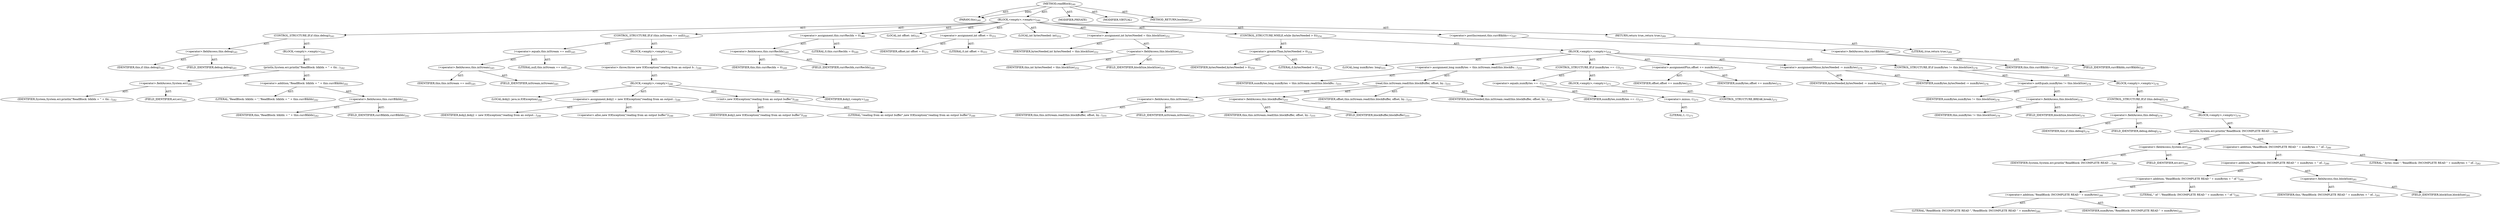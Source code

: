 digraph "readBlock" {  
"111669149709" [label = <(METHOD,readBlock)<SUB>240</SUB>> ]
"115964116999" [label = <(PARAM,this)<SUB>240</SUB>> ]
"25769803803" [label = <(BLOCK,&lt;empty&gt;,&lt;empty&gt;)<SUB>240</SUB>> ]
"47244640268" [label = <(CONTROL_STRUCTURE,IF,if (this.debug))<SUB>241</SUB>> ]
"30064771179" [label = <(&lt;operator&gt;.fieldAccess,this.debug)<SUB>241</SUB>> ]
"68719476775" [label = <(IDENTIFIER,this,if (this.debug))<SUB>241</SUB>> ]
"55834574894" [label = <(FIELD_IDENTIFIER,debug,debug)<SUB>241</SUB>> ]
"25769803804" [label = <(BLOCK,&lt;empty&gt;,&lt;empty&gt;)<SUB>241</SUB>> ]
"30064771180" [label = <(println,System.err.println(&quot;ReadBlock: blkIdx = &quot; + thi...)<SUB>242</SUB>> ]
"30064771181" [label = <(&lt;operator&gt;.fieldAccess,System.err)<SUB>242</SUB>> ]
"68719476888" [label = <(IDENTIFIER,System,System.err.println(&quot;ReadBlock: blkIdx = &quot; + thi...)<SUB>242</SUB>> ]
"55834574895" [label = <(FIELD_IDENTIFIER,err,err)<SUB>242</SUB>> ]
"30064771182" [label = <(&lt;operator&gt;.addition,&quot;ReadBlock: blkIdx = &quot; + this.currBlkIdx)<SUB>242</SUB>> ]
"90194313237" [label = <(LITERAL,&quot;ReadBlock: blkIdx = &quot;,&quot;ReadBlock: blkIdx = &quot; + this.currBlkIdx)<SUB>242</SUB>> ]
"30064771183" [label = <(&lt;operator&gt;.fieldAccess,this.currBlkIdx)<SUB>242</SUB>> ]
"68719476776" [label = <(IDENTIFIER,this,&quot;ReadBlock: blkIdx = &quot; + this.currBlkIdx)<SUB>242</SUB>> ]
"55834574896" [label = <(FIELD_IDENTIFIER,currBlkIdx,currBlkIdx)<SUB>242</SUB>> ]
"47244640269" [label = <(CONTROL_STRUCTURE,IF,if (this.inStream == null))<SUB>245</SUB>> ]
"30064771184" [label = <(&lt;operator&gt;.equals,this.inStream == null)<SUB>245</SUB>> ]
"30064771185" [label = <(&lt;operator&gt;.fieldAccess,this.inStream)<SUB>245</SUB>> ]
"68719476777" [label = <(IDENTIFIER,this,this.inStream == null)<SUB>245</SUB>> ]
"55834574897" [label = <(FIELD_IDENTIFIER,inStream,inStream)<SUB>245</SUB>> ]
"90194313238" [label = <(LITERAL,null,this.inStream == null)<SUB>245</SUB>> ]
"25769803805" [label = <(BLOCK,&lt;empty&gt;,&lt;empty&gt;)<SUB>245</SUB>> ]
"30064771186" [label = <(&lt;operator&gt;.throw,throw new IOException(&quot;reading from an output b...)<SUB>246</SUB>> ]
"25769803806" [label = <(BLOCK,&lt;empty&gt;,&lt;empty&gt;)<SUB>246</SUB>> ]
"94489280517" [label = <(LOCAL,$obj2: java.io.IOException)<SUB>246</SUB>> ]
"30064771187" [label = <(&lt;operator&gt;.assignment,$obj2 = new IOException(&quot;reading from an output...)<SUB>246</SUB>> ]
"68719476889" [label = <(IDENTIFIER,$obj2,$obj2 = new IOException(&quot;reading from an output...)<SUB>246</SUB>> ]
"30064771188" [label = <(&lt;operator&gt;.alloc,new IOException(&quot;reading from an output buffer&quot;))<SUB>246</SUB>> ]
"30064771189" [label = <(&lt;init&gt;,new IOException(&quot;reading from an output buffer&quot;))<SUB>246</SUB>> ]
"68719476890" [label = <(IDENTIFIER,$obj2,new IOException(&quot;reading from an output buffer&quot;))<SUB>246</SUB>> ]
"90194313239" [label = <(LITERAL,&quot;reading from an output buffer&quot;,new IOException(&quot;reading from an output buffer&quot;))<SUB>246</SUB>> ]
"68719476891" [label = <(IDENTIFIER,$obj2,&lt;empty&gt;)<SUB>246</SUB>> ]
"30064771190" [label = <(&lt;operator&gt;.assignment,this.currRecIdx = 0)<SUB>249</SUB>> ]
"30064771191" [label = <(&lt;operator&gt;.fieldAccess,this.currRecIdx)<SUB>249</SUB>> ]
"68719476778" [label = <(IDENTIFIER,this,this.currRecIdx = 0)<SUB>249</SUB>> ]
"55834574898" [label = <(FIELD_IDENTIFIER,currRecIdx,currRecIdx)<SUB>249</SUB>> ]
"90194313240" [label = <(LITERAL,0,this.currRecIdx = 0)<SUB>249</SUB>> ]
"94489280518" [label = <(LOCAL,int offset: int)<SUB>251</SUB>> ]
"30064771192" [label = <(&lt;operator&gt;.assignment,int offset = 0)<SUB>251</SUB>> ]
"68719476892" [label = <(IDENTIFIER,offset,int offset = 0)<SUB>251</SUB>> ]
"90194313241" [label = <(LITERAL,0,int offset = 0)<SUB>251</SUB>> ]
"94489280519" [label = <(LOCAL,int bytesNeeded: int)<SUB>252</SUB>> ]
"30064771193" [label = <(&lt;operator&gt;.assignment,int bytesNeeded = this.blockSize)<SUB>252</SUB>> ]
"68719476893" [label = <(IDENTIFIER,bytesNeeded,int bytesNeeded = this.blockSize)<SUB>252</SUB>> ]
"30064771194" [label = <(&lt;operator&gt;.fieldAccess,this.blockSize)<SUB>252</SUB>> ]
"68719476779" [label = <(IDENTIFIER,this,int bytesNeeded = this.blockSize)<SUB>252</SUB>> ]
"55834574899" [label = <(FIELD_IDENTIFIER,blockSize,blockSize)<SUB>252</SUB>> ]
"47244640270" [label = <(CONTROL_STRUCTURE,WHILE,while (bytesNeeded &gt; 0))<SUB>254</SUB>> ]
"30064771195" [label = <(&lt;operator&gt;.greaterThan,bytesNeeded &gt; 0)<SUB>254</SUB>> ]
"68719476894" [label = <(IDENTIFIER,bytesNeeded,bytesNeeded &gt; 0)<SUB>254</SUB>> ]
"90194313242" [label = <(LITERAL,0,bytesNeeded &gt; 0)<SUB>254</SUB>> ]
"25769803807" [label = <(BLOCK,&lt;empty&gt;,&lt;empty&gt;)<SUB>254</SUB>> ]
"94489280520" [label = <(LOCAL,long numBytes: long)<SUB>255</SUB>> ]
"30064771196" [label = <(&lt;operator&gt;.assignment,long numBytes = this.inStream.read(this.blockBu...)<SUB>255</SUB>> ]
"68719476895" [label = <(IDENTIFIER,numBytes,long numBytes = this.inStream.read(this.blockBu...)<SUB>255</SUB>> ]
"30064771197" [label = <(read,this.inStream.read(this.blockBuffer, offset, by...)<SUB>255</SUB>> ]
"30064771198" [label = <(&lt;operator&gt;.fieldAccess,this.inStream)<SUB>255</SUB>> ]
"68719476781" [label = <(IDENTIFIER,this,this.inStream.read(this.blockBuffer, offset, by...)<SUB>255</SUB>> ]
"55834574900" [label = <(FIELD_IDENTIFIER,inStream,inStream)<SUB>255</SUB>> ]
"30064771199" [label = <(&lt;operator&gt;.fieldAccess,this.blockBuffer)<SUB>255</SUB>> ]
"68719476780" [label = <(IDENTIFIER,this,this.inStream.read(this.blockBuffer, offset, by...)<SUB>255</SUB>> ]
"55834574901" [label = <(FIELD_IDENTIFIER,blockBuffer,blockBuffer)<SUB>255</SUB>> ]
"68719476896" [label = <(IDENTIFIER,offset,this.inStream.read(this.blockBuffer, offset, by...)<SUB>255</SUB>> ]
"68719476897" [label = <(IDENTIFIER,bytesNeeded,this.inStream.read(this.blockBuffer, offset, by...)<SUB>256</SUB>> ]
"47244640271" [label = <(CONTROL_STRUCTURE,IF,if (numBytes == -1))<SUB>271</SUB>> ]
"30064771200" [label = <(&lt;operator&gt;.equals,numBytes == -1)<SUB>271</SUB>> ]
"68719476898" [label = <(IDENTIFIER,numBytes,numBytes == -1)<SUB>271</SUB>> ]
"30064771201" [label = <(&lt;operator&gt;.minus,-1)<SUB>271</SUB>> ]
"90194313243" [label = <(LITERAL,1,-1)<SUB>271</SUB>> ]
"25769803808" [label = <(BLOCK,&lt;empty&gt;,&lt;empty&gt;)<SUB>271</SUB>> ]
"47244640272" [label = <(CONTROL_STRUCTURE,BREAK,break;)<SUB>272</SUB>> ]
"30064771202" [label = <(&lt;operator&gt;.assignmentPlus,offset += numBytes)<SUB>275</SUB>> ]
"68719476899" [label = <(IDENTIFIER,offset,offset += numBytes)<SUB>275</SUB>> ]
"68719476900" [label = <(IDENTIFIER,numBytes,offset += numBytes)<SUB>275</SUB>> ]
"30064771203" [label = <(&lt;operator&gt;.assignmentMinus,bytesNeeded -= numBytes)<SUB>276</SUB>> ]
"68719476901" [label = <(IDENTIFIER,bytesNeeded,bytesNeeded -= numBytes)<SUB>276</SUB>> ]
"68719476902" [label = <(IDENTIFIER,numBytes,bytesNeeded -= numBytes)<SUB>276</SUB>> ]
"47244640273" [label = <(CONTROL_STRUCTURE,IF,if (numBytes != this.blockSize))<SUB>278</SUB>> ]
"30064771204" [label = <(&lt;operator&gt;.notEquals,numBytes != this.blockSize)<SUB>278</SUB>> ]
"68719476903" [label = <(IDENTIFIER,numBytes,numBytes != this.blockSize)<SUB>278</SUB>> ]
"30064771205" [label = <(&lt;operator&gt;.fieldAccess,this.blockSize)<SUB>278</SUB>> ]
"68719476782" [label = <(IDENTIFIER,this,numBytes != this.blockSize)<SUB>278</SUB>> ]
"55834574902" [label = <(FIELD_IDENTIFIER,blockSize,blockSize)<SUB>278</SUB>> ]
"25769803809" [label = <(BLOCK,&lt;empty&gt;,&lt;empty&gt;)<SUB>278</SUB>> ]
"47244640274" [label = <(CONTROL_STRUCTURE,IF,if (this.debug))<SUB>279</SUB>> ]
"30064771206" [label = <(&lt;operator&gt;.fieldAccess,this.debug)<SUB>279</SUB>> ]
"68719476783" [label = <(IDENTIFIER,this,if (this.debug))<SUB>279</SUB>> ]
"55834574903" [label = <(FIELD_IDENTIFIER,debug,debug)<SUB>279</SUB>> ]
"25769803810" [label = <(BLOCK,&lt;empty&gt;,&lt;empty&gt;)<SUB>279</SUB>> ]
"30064771207" [label = <(println,System.err.println(&quot;ReadBlock: INCOMPLETE READ ...)<SUB>280</SUB>> ]
"30064771208" [label = <(&lt;operator&gt;.fieldAccess,System.err)<SUB>280</SUB>> ]
"68719476904" [label = <(IDENTIFIER,System,System.err.println(&quot;ReadBlock: INCOMPLETE READ ...)<SUB>280</SUB>> ]
"55834574904" [label = <(FIELD_IDENTIFIER,err,err)<SUB>280</SUB>> ]
"30064771209" [label = <(&lt;operator&gt;.addition,&quot;ReadBlock: INCOMPLETE READ &quot; + numBytes + &quot; of...)<SUB>280</SUB>> ]
"30064771210" [label = <(&lt;operator&gt;.addition,&quot;ReadBlock: INCOMPLETE READ &quot; + numBytes + &quot; of...)<SUB>280</SUB>> ]
"30064771211" [label = <(&lt;operator&gt;.addition,&quot;ReadBlock: INCOMPLETE READ &quot; + numBytes + &quot; of &quot;)<SUB>280</SUB>> ]
"30064771212" [label = <(&lt;operator&gt;.addition,&quot;ReadBlock: INCOMPLETE READ &quot; + numBytes)<SUB>280</SUB>> ]
"90194313244" [label = <(LITERAL,&quot;ReadBlock: INCOMPLETE READ &quot;,&quot;ReadBlock: INCOMPLETE READ &quot; + numBytes)<SUB>280</SUB>> ]
"68719476905" [label = <(IDENTIFIER,numBytes,&quot;ReadBlock: INCOMPLETE READ &quot; + numBytes)<SUB>281</SUB>> ]
"90194313245" [label = <(LITERAL,&quot; of &quot;,&quot;ReadBlock: INCOMPLETE READ &quot; + numBytes + &quot; of &quot;)<SUB>281</SUB>> ]
"30064771213" [label = <(&lt;operator&gt;.fieldAccess,this.blockSize)<SUB>281</SUB>> ]
"68719476784" [label = <(IDENTIFIER,this,&quot;ReadBlock: INCOMPLETE READ &quot; + numBytes + &quot; of...)<SUB>281</SUB>> ]
"55834574905" [label = <(FIELD_IDENTIFIER,blockSize,blockSize)<SUB>281</SUB>> ]
"90194313246" [label = <(LITERAL,&quot; bytes read.&quot;,&quot;ReadBlock: INCOMPLETE READ &quot; + numBytes + &quot; of...)<SUB>282</SUB>> ]
"30064771214" [label = <(&lt;operator&gt;.postIncrement,this.currBlkIdx++)<SUB>287</SUB>> ]
"30064771215" [label = <(&lt;operator&gt;.fieldAccess,this.currBlkIdx)<SUB>287</SUB>> ]
"68719476785" [label = <(IDENTIFIER,this,this.currBlkIdx++)<SUB>287</SUB>> ]
"55834574906" [label = <(FIELD_IDENTIFIER,currBlkIdx,currBlkIdx)<SUB>287</SUB>> ]
"146028888071" [label = <(RETURN,return true;,return true;)<SUB>289</SUB>> ]
"90194313247" [label = <(LITERAL,true,return true;)<SUB>289</SUB>> ]
"133143986215" [label = <(MODIFIER,PRIVATE)> ]
"133143986216" [label = <(MODIFIER,VIRTUAL)> ]
"128849018893" [label = <(METHOD_RETURN,boolean)<SUB>240</SUB>> ]
  "111669149709" -> "115964116999"  [ label = "AST: "] 
  "111669149709" -> "25769803803"  [ label = "AST: "] 
  "111669149709" -> "133143986215"  [ label = "AST: "] 
  "111669149709" -> "133143986216"  [ label = "AST: "] 
  "111669149709" -> "128849018893"  [ label = "AST: "] 
  "25769803803" -> "47244640268"  [ label = "AST: "] 
  "25769803803" -> "47244640269"  [ label = "AST: "] 
  "25769803803" -> "30064771190"  [ label = "AST: "] 
  "25769803803" -> "94489280518"  [ label = "AST: "] 
  "25769803803" -> "30064771192"  [ label = "AST: "] 
  "25769803803" -> "94489280519"  [ label = "AST: "] 
  "25769803803" -> "30064771193"  [ label = "AST: "] 
  "25769803803" -> "47244640270"  [ label = "AST: "] 
  "25769803803" -> "30064771214"  [ label = "AST: "] 
  "25769803803" -> "146028888071"  [ label = "AST: "] 
  "47244640268" -> "30064771179"  [ label = "AST: "] 
  "47244640268" -> "25769803804"  [ label = "AST: "] 
  "30064771179" -> "68719476775"  [ label = "AST: "] 
  "30064771179" -> "55834574894"  [ label = "AST: "] 
  "25769803804" -> "30064771180"  [ label = "AST: "] 
  "30064771180" -> "30064771181"  [ label = "AST: "] 
  "30064771180" -> "30064771182"  [ label = "AST: "] 
  "30064771181" -> "68719476888"  [ label = "AST: "] 
  "30064771181" -> "55834574895"  [ label = "AST: "] 
  "30064771182" -> "90194313237"  [ label = "AST: "] 
  "30064771182" -> "30064771183"  [ label = "AST: "] 
  "30064771183" -> "68719476776"  [ label = "AST: "] 
  "30064771183" -> "55834574896"  [ label = "AST: "] 
  "47244640269" -> "30064771184"  [ label = "AST: "] 
  "47244640269" -> "25769803805"  [ label = "AST: "] 
  "30064771184" -> "30064771185"  [ label = "AST: "] 
  "30064771184" -> "90194313238"  [ label = "AST: "] 
  "30064771185" -> "68719476777"  [ label = "AST: "] 
  "30064771185" -> "55834574897"  [ label = "AST: "] 
  "25769803805" -> "30064771186"  [ label = "AST: "] 
  "30064771186" -> "25769803806"  [ label = "AST: "] 
  "25769803806" -> "94489280517"  [ label = "AST: "] 
  "25769803806" -> "30064771187"  [ label = "AST: "] 
  "25769803806" -> "30064771189"  [ label = "AST: "] 
  "25769803806" -> "68719476891"  [ label = "AST: "] 
  "30064771187" -> "68719476889"  [ label = "AST: "] 
  "30064771187" -> "30064771188"  [ label = "AST: "] 
  "30064771189" -> "68719476890"  [ label = "AST: "] 
  "30064771189" -> "90194313239"  [ label = "AST: "] 
  "30064771190" -> "30064771191"  [ label = "AST: "] 
  "30064771190" -> "90194313240"  [ label = "AST: "] 
  "30064771191" -> "68719476778"  [ label = "AST: "] 
  "30064771191" -> "55834574898"  [ label = "AST: "] 
  "30064771192" -> "68719476892"  [ label = "AST: "] 
  "30064771192" -> "90194313241"  [ label = "AST: "] 
  "30064771193" -> "68719476893"  [ label = "AST: "] 
  "30064771193" -> "30064771194"  [ label = "AST: "] 
  "30064771194" -> "68719476779"  [ label = "AST: "] 
  "30064771194" -> "55834574899"  [ label = "AST: "] 
  "47244640270" -> "30064771195"  [ label = "AST: "] 
  "47244640270" -> "25769803807"  [ label = "AST: "] 
  "30064771195" -> "68719476894"  [ label = "AST: "] 
  "30064771195" -> "90194313242"  [ label = "AST: "] 
  "25769803807" -> "94489280520"  [ label = "AST: "] 
  "25769803807" -> "30064771196"  [ label = "AST: "] 
  "25769803807" -> "47244640271"  [ label = "AST: "] 
  "25769803807" -> "30064771202"  [ label = "AST: "] 
  "25769803807" -> "30064771203"  [ label = "AST: "] 
  "25769803807" -> "47244640273"  [ label = "AST: "] 
  "30064771196" -> "68719476895"  [ label = "AST: "] 
  "30064771196" -> "30064771197"  [ label = "AST: "] 
  "30064771197" -> "30064771198"  [ label = "AST: "] 
  "30064771197" -> "30064771199"  [ label = "AST: "] 
  "30064771197" -> "68719476896"  [ label = "AST: "] 
  "30064771197" -> "68719476897"  [ label = "AST: "] 
  "30064771198" -> "68719476781"  [ label = "AST: "] 
  "30064771198" -> "55834574900"  [ label = "AST: "] 
  "30064771199" -> "68719476780"  [ label = "AST: "] 
  "30064771199" -> "55834574901"  [ label = "AST: "] 
  "47244640271" -> "30064771200"  [ label = "AST: "] 
  "47244640271" -> "25769803808"  [ label = "AST: "] 
  "30064771200" -> "68719476898"  [ label = "AST: "] 
  "30064771200" -> "30064771201"  [ label = "AST: "] 
  "30064771201" -> "90194313243"  [ label = "AST: "] 
  "25769803808" -> "47244640272"  [ label = "AST: "] 
  "30064771202" -> "68719476899"  [ label = "AST: "] 
  "30064771202" -> "68719476900"  [ label = "AST: "] 
  "30064771203" -> "68719476901"  [ label = "AST: "] 
  "30064771203" -> "68719476902"  [ label = "AST: "] 
  "47244640273" -> "30064771204"  [ label = "AST: "] 
  "47244640273" -> "25769803809"  [ label = "AST: "] 
  "30064771204" -> "68719476903"  [ label = "AST: "] 
  "30064771204" -> "30064771205"  [ label = "AST: "] 
  "30064771205" -> "68719476782"  [ label = "AST: "] 
  "30064771205" -> "55834574902"  [ label = "AST: "] 
  "25769803809" -> "47244640274"  [ label = "AST: "] 
  "47244640274" -> "30064771206"  [ label = "AST: "] 
  "47244640274" -> "25769803810"  [ label = "AST: "] 
  "30064771206" -> "68719476783"  [ label = "AST: "] 
  "30064771206" -> "55834574903"  [ label = "AST: "] 
  "25769803810" -> "30064771207"  [ label = "AST: "] 
  "30064771207" -> "30064771208"  [ label = "AST: "] 
  "30064771207" -> "30064771209"  [ label = "AST: "] 
  "30064771208" -> "68719476904"  [ label = "AST: "] 
  "30064771208" -> "55834574904"  [ label = "AST: "] 
  "30064771209" -> "30064771210"  [ label = "AST: "] 
  "30064771209" -> "90194313246"  [ label = "AST: "] 
  "30064771210" -> "30064771211"  [ label = "AST: "] 
  "30064771210" -> "30064771213"  [ label = "AST: "] 
  "30064771211" -> "30064771212"  [ label = "AST: "] 
  "30064771211" -> "90194313245"  [ label = "AST: "] 
  "30064771212" -> "90194313244"  [ label = "AST: "] 
  "30064771212" -> "68719476905"  [ label = "AST: "] 
  "30064771213" -> "68719476784"  [ label = "AST: "] 
  "30064771213" -> "55834574905"  [ label = "AST: "] 
  "30064771214" -> "30064771215"  [ label = "AST: "] 
  "30064771215" -> "68719476785"  [ label = "AST: "] 
  "30064771215" -> "55834574906"  [ label = "AST: "] 
  "146028888071" -> "90194313247"  [ label = "AST: "] 
  "111669149709" -> "115964116999"  [ label = "DDG: "] 
}
